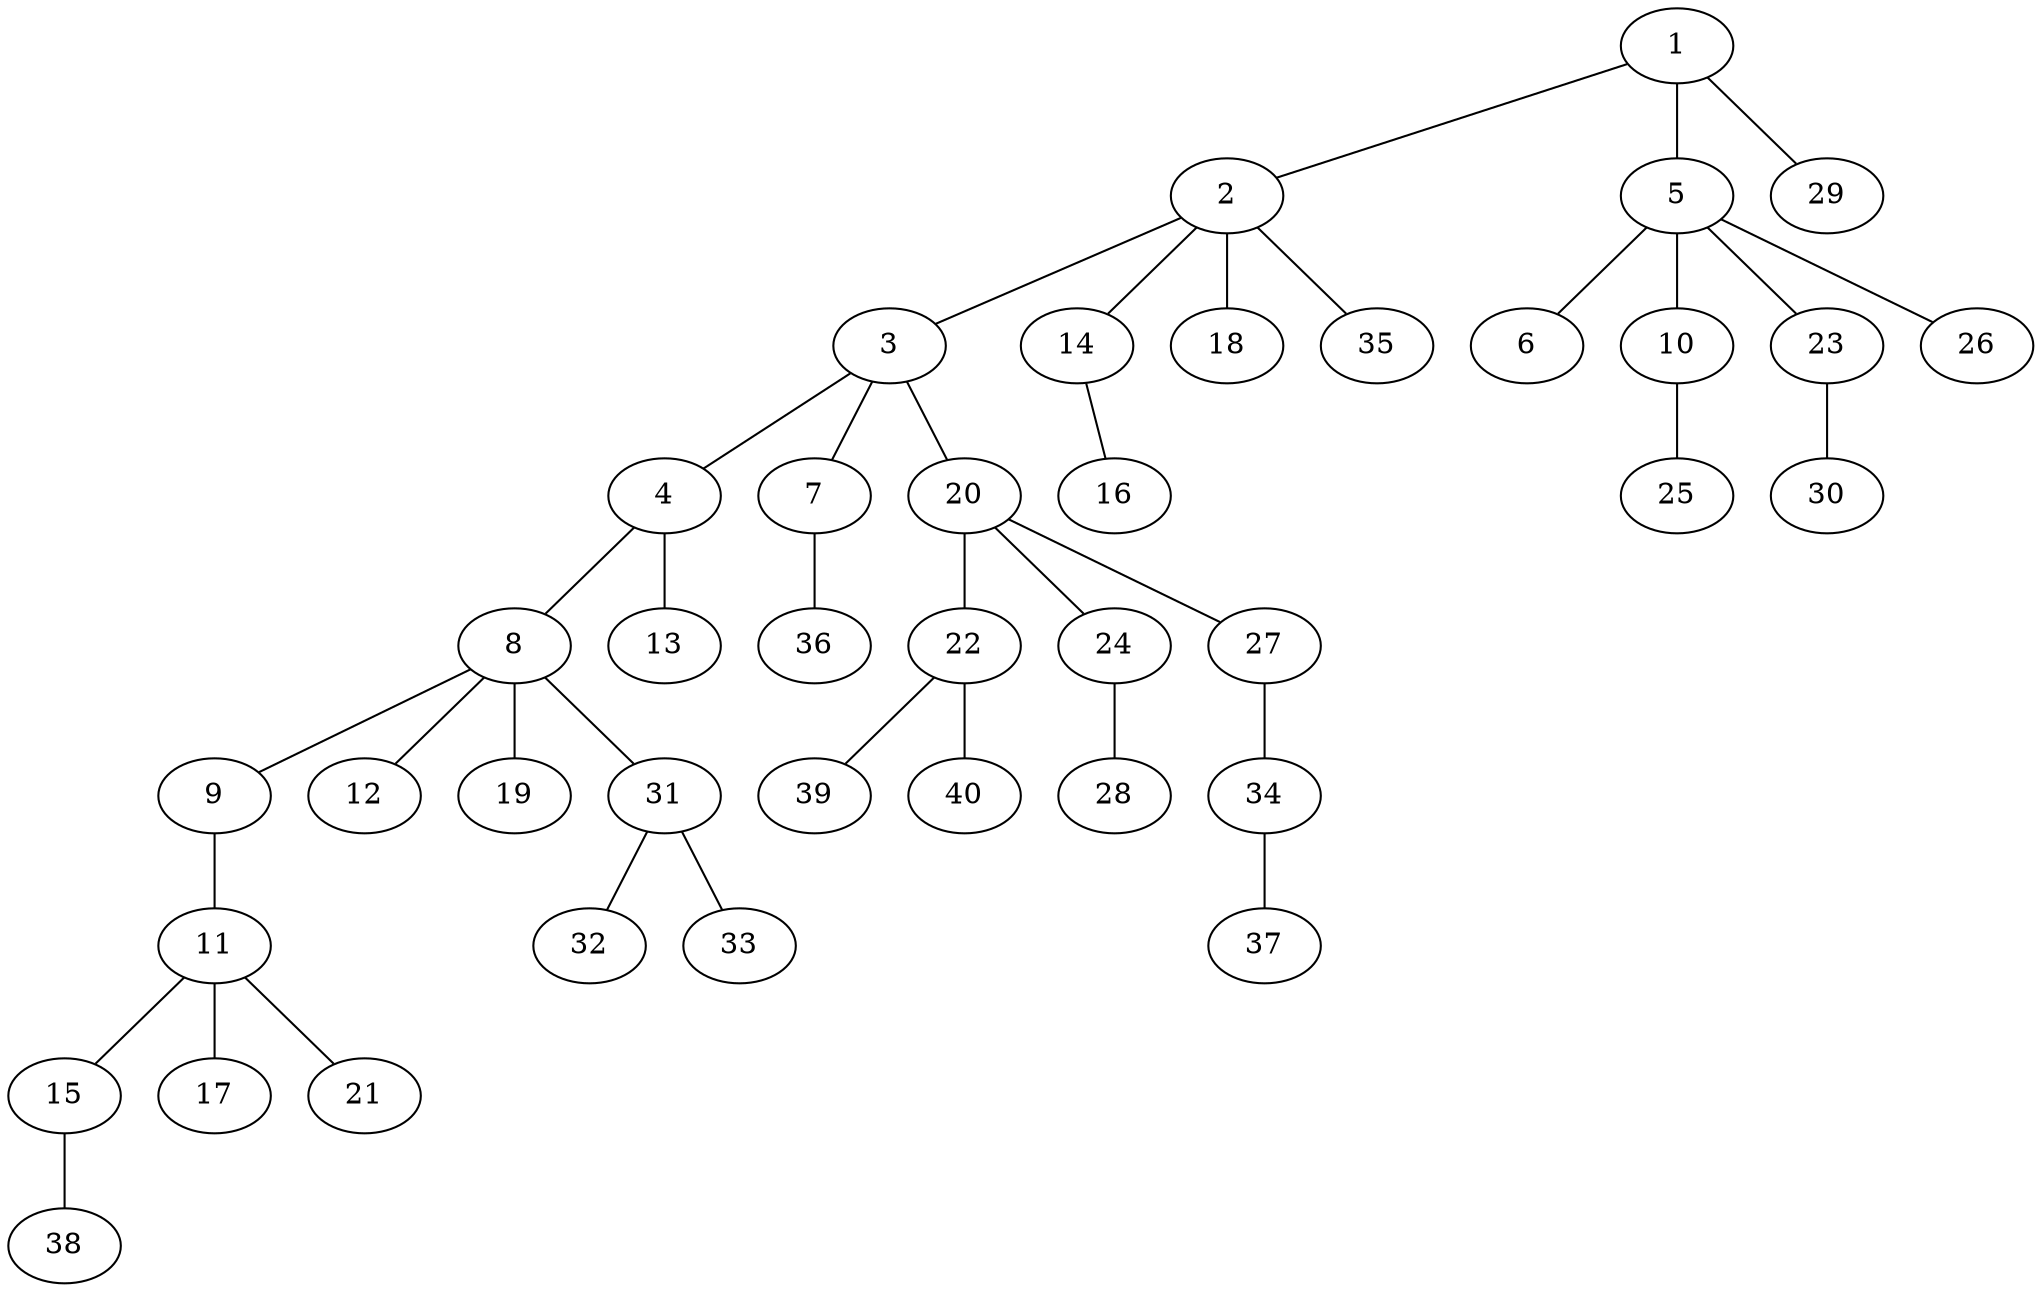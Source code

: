graph graphname {1--2
1--5
1--29
2--3
2--14
2--18
2--35
3--4
3--7
3--20
4--8
4--13
5--6
5--10
5--23
5--26
7--36
8--9
8--12
8--19
8--31
9--11
10--25
11--15
11--17
11--21
14--16
15--38
20--22
20--24
20--27
22--39
22--40
23--30
24--28
27--34
31--32
31--33
34--37
}